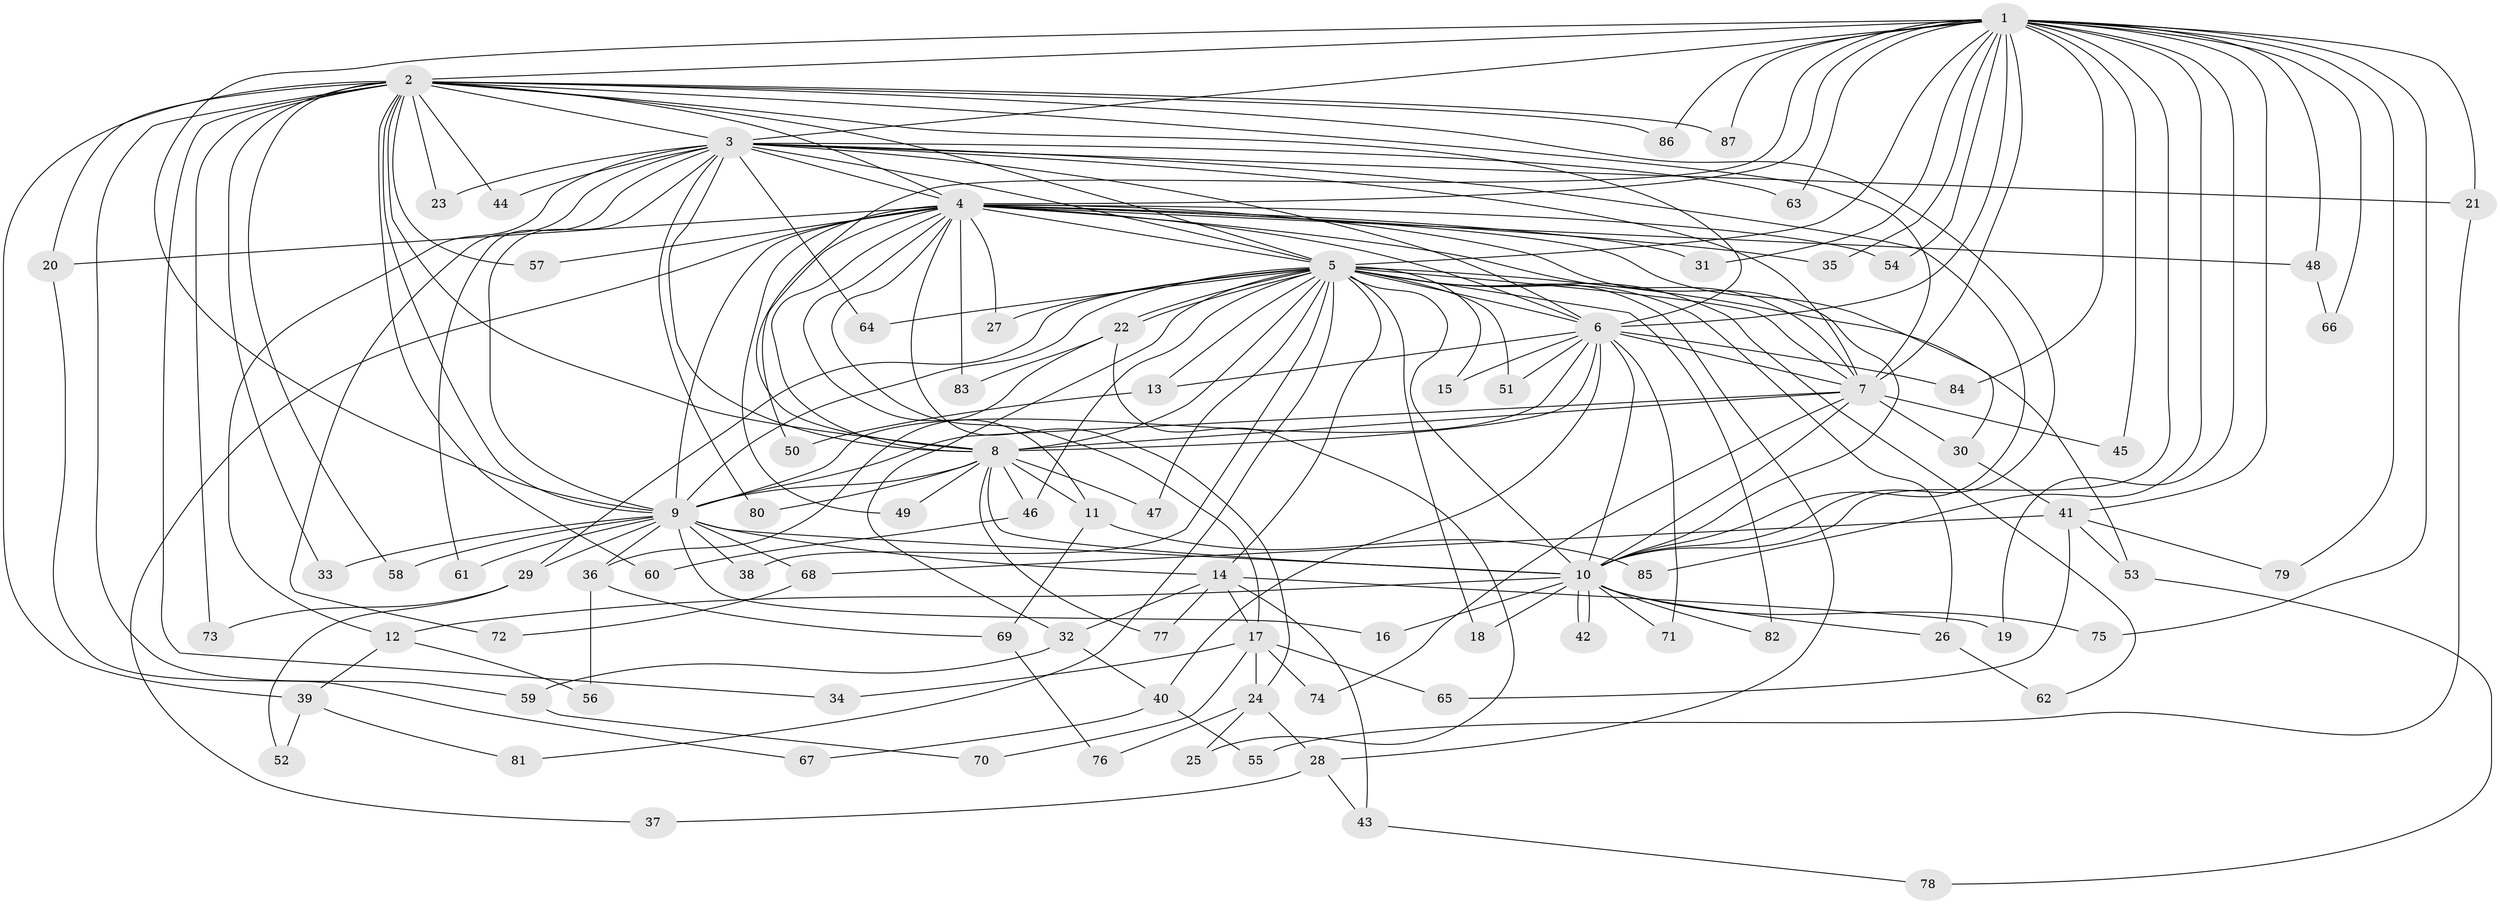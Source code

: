 // Generated by graph-tools (version 1.1) at 2025/43/03/09/25 04:43:42]
// undirected, 87 vertices, 199 edges
graph export_dot {
graph [start="1"]
  node [color=gray90,style=filled];
  1;
  2;
  3;
  4;
  5;
  6;
  7;
  8;
  9;
  10;
  11;
  12;
  13;
  14;
  15;
  16;
  17;
  18;
  19;
  20;
  21;
  22;
  23;
  24;
  25;
  26;
  27;
  28;
  29;
  30;
  31;
  32;
  33;
  34;
  35;
  36;
  37;
  38;
  39;
  40;
  41;
  42;
  43;
  44;
  45;
  46;
  47;
  48;
  49;
  50;
  51;
  52;
  53;
  54;
  55;
  56;
  57;
  58;
  59;
  60;
  61;
  62;
  63;
  64;
  65;
  66;
  67;
  68;
  69;
  70;
  71;
  72;
  73;
  74;
  75;
  76;
  77;
  78;
  79;
  80;
  81;
  82;
  83;
  84;
  85;
  86;
  87;
  1 -- 2;
  1 -- 3;
  1 -- 4;
  1 -- 5;
  1 -- 6;
  1 -- 7;
  1 -- 8;
  1 -- 9;
  1 -- 10;
  1 -- 19;
  1 -- 21;
  1 -- 31;
  1 -- 35;
  1 -- 41;
  1 -- 45;
  1 -- 48;
  1 -- 54;
  1 -- 63;
  1 -- 66;
  1 -- 75;
  1 -- 79;
  1 -- 84;
  1 -- 85;
  1 -- 86;
  1 -- 87;
  2 -- 3;
  2 -- 4;
  2 -- 5;
  2 -- 6;
  2 -- 7;
  2 -- 8;
  2 -- 9;
  2 -- 10;
  2 -- 20;
  2 -- 23;
  2 -- 33;
  2 -- 34;
  2 -- 39;
  2 -- 44;
  2 -- 57;
  2 -- 58;
  2 -- 59;
  2 -- 60;
  2 -- 73;
  2 -- 86;
  2 -- 87;
  3 -- 4;
  3 -- 5;
  3 -- 6;
  3 -- 7;
  3 -- 8;
  3 -- 9;
  3 -- 10;
  3 -- 12;
  3 -- 21;
  3 -- 23;
  3 -- 44;
  3 -- 61;
  3 -- 63;
  3 -- 64;
  3 -- 72;
  3 -- 80;
  4 -- 5;
  4 -- 6;
  4 -- 7;
  4 -- 8;
  4 -- 9;
  4 -- 10;
  4 -- 11;
  4 -- 17;
  4 -- 20;
  4 -- 24;
  4 -- 27;
  4 -- 30;
  4 -- 31;
  4 -- 35;
  4 -- 37;
  4 -- 48;
  4 -- 49;
  4 -- 50;
  4 -- 54;
  4 -- 57;
  4 -- 83;
  5 -- 6;
  5 -- 7;
  5 -- 8;
  5 -- 9;
  5 -- 10;
  5 -- 13;
  5 -- 14;
  5 -- 15;
  5 -- 18;
  5 -- 22;
  5 -- 22;
  5 -- 26;
  5 -- 27;
  5 -- 28;
  5 -- 29;
  5 -- 32;
  5 -- 38;
  5 -- 46;
  5 -- 47;
  5 -- 51;
  5 -- 53;
  5 -- 62;
  5 -- 64;
  5 -- 81;
  5 -- 82;
  6 -- 7;
  6 -- 8;
  6 -- 9;
  6 -- 10;
  6 -- 13;
  6 -- 15;
  6 -- 40;
  6 -- 51;
  6 -- 71;
  6 -- 84;
  7 -- 8;
  7 -- 9;
  7 -- 10;
  7 -- 30;
  7 -- 45;
  7 -- 74;
  8 -- 9;
  8 -- 10;
  8 -- 11;
  8 -- 46;
  8 -- 47;
  8 -- 49;
  8 -- 77;
  8 -- 80;
  9 -- 10;
  9 -- 14;
  9 -- 16;
  9 -- 29;
  9 -- 33;
  9 -- 36;
  9 -- 38;
  9 -- 58;
  9 -- 61;
  9 -- 68;
  10 -- 12;
  10 -- 16;
  10 -- 18;
  10 -- 26;
  10 -- 42;
  10 -- 42;
  10 -- 71;
  10 -- 75;
  10 -- 82;
  11 -- 69;
  11 -- 85;
  12 -- 39;
  12 -- 56;
  13 -- 50;
  14 -- 17;
  14 -- 19;
  14 -- 32;
  14 -- 43;
  14 -- 77;
  17 -- 24;
  17 -- 34;
  17 -- 65;
  17 -- 70;
  17 -- 74;
  20 -- 67;
  21 -- 55;
  22 -- 25;
  22 -- 36;
  22 -- 83;
  24 -- 25;
  24 -- 28;
  24 -- 76;
  26 -- 62;
  28 -- 37;
  28 -- 43;
  29 -- 52;
  29 -- 73;
  30 -- 41;
  32 -- 40;
  32 -- 59;
  36 -- 56;
  36 -- 69;
  39 -- 52;
  39 -- 81;
  40 -- 55;
  40 -- 67;
  41 -- 53;
  41 -- 65;
  41 -- 68;
  41 -- 79;
  43 -- 78;
  46 -- 60;
  48 -- 66;
  53 -- 78;
  59 -- 70;
  68 -- 72;
  69 -- 76;
}
